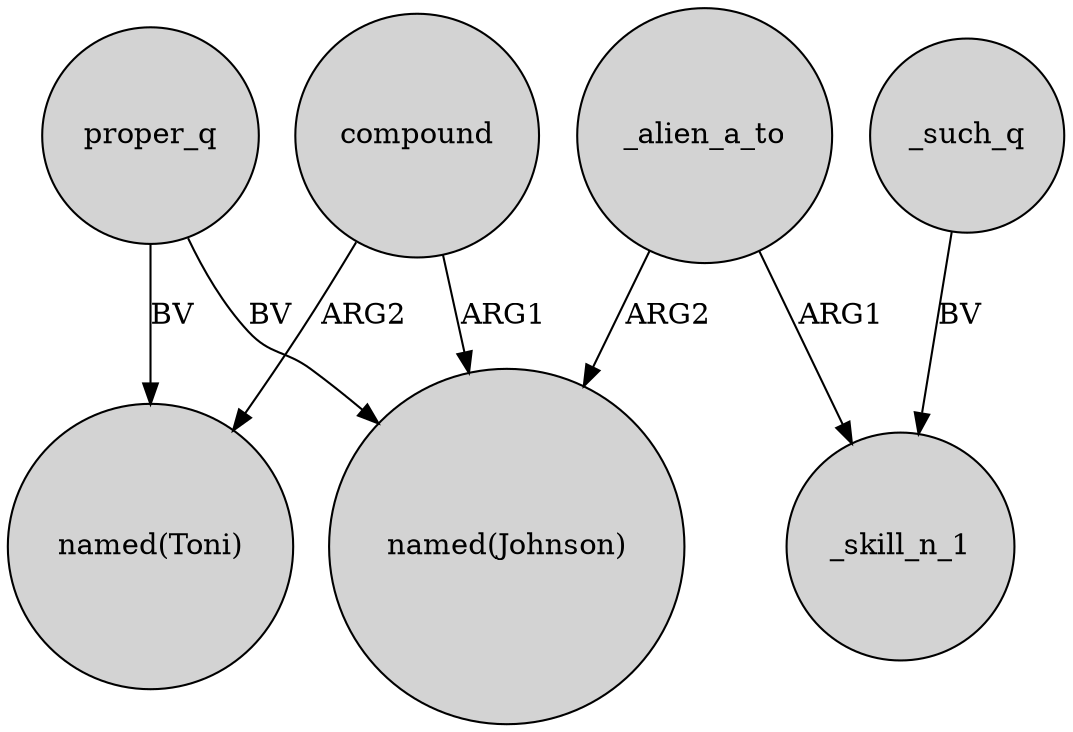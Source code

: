 digraph {
	node [shape=circle style=filled]
	compound -> "named(Toni)" [label=ARG2]
	proper_q -> "named(Toni)" [label=BV]
	_such_q -> _skill_n_1 [label=BV]
	proper_q -> "named(Johnson)" [label=BV]
	compound -> "named(Johnson)" [label=ARG1]
	_alien_a_to -> "named(Johnson)" [label=ARG2]
	_alien_a_to -> _skill_n_1 [label=ARG1]
}
